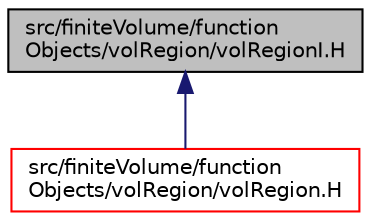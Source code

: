 digraph "src/finiteVolume/functionObjects/volRegion/volRegionI.H"
{
  bgcolor="transparent";
  edge [fontname="Helvetica",fontsize="10",labelfontname="Helvetica",labelfontsize="10"];
  node [fontname="Helvetica",fontsize="10",shape=record];
  Node1 [label="src/finiteVolume/function\lObjects/volRegion/volRegionI.H",height=0.2,width=0.4,color="black", fillcolor="grey75", style="filled", fontcolor="black"];
  Node1 -> Node2 [dir="back",color="midnightblue",fontsize="10",style="solid",fontname="Helvetica"];
  Node2 [label="src/finiteVolume/function\lObjects/volRegion/volRegion.H",height=0.2,width=0.4,color="red",URL="$a03449.html"];
}
